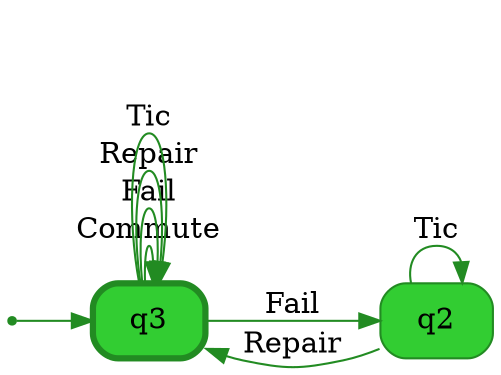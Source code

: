 digraph g {

	rankdir="LR"

	__invisible__[shape="point", color="forestgreen"]
	q3[label="q3", shape="box", style="rounded, filled", color="forestgreen", fillcolor="limegreen", penwidth=3] // Initial
	q2[label="q2", shape="box", style="rounded, filled", color="forestgreen", fillcolor="limegreen"]

	__invisible__ -> q3[color="forestgreen"]
	q3 -> q3[label="Commute", color="forestgreen"]
	q3 -> q3[label="Fail", color="forestgreen"]
	q3 -> q3[label="Repair", color="forestgreen"]
	q3 -> q3[label="Tic", color="forestgreen"]
	q3 -> q2[label="Fail", color="forestgreen"]
	q2 -> q2[label="Tic", color="forestgreen"]
	q2 -> q3[label="Repair", color="forestgreen"]

}

